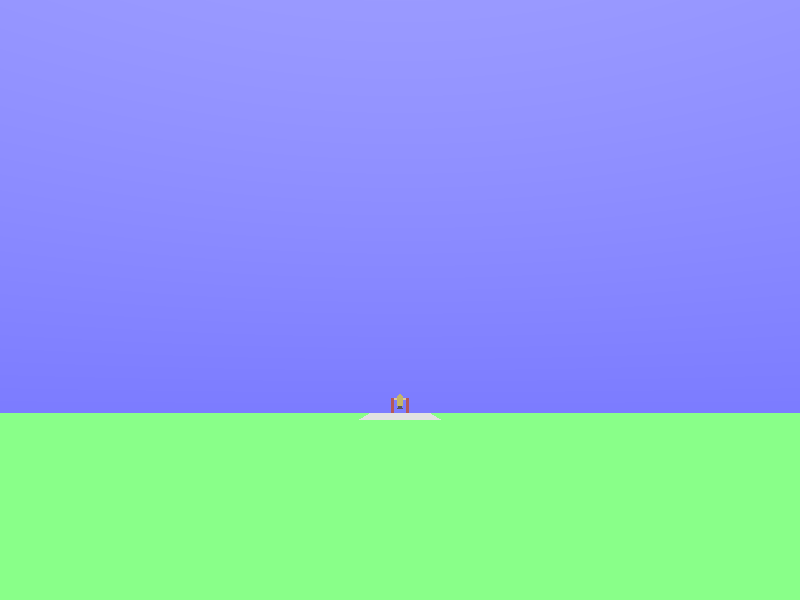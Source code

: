 #include "colors.inc"  
#include "textures.inc"

global_settings {
    noise_generator 3
    max_trace_level 4
}        

camera { 
   location <100, 1, 10> //cam
   look_at <0, 20, 0> //cam
}

light_source {
    <5000, 5000, 4000> 
    color rgb <1.0, 1.0, 1.0>
}  

light_source {
    <0, 2, 0> 
    color rgb <1.0, 0.35, 0.0> spotlight
    radius 25
    falloff 55
    point_at <0,0,0>    
}

union {
    cone {
        <0, -5, 0>, 15
        <0, 1, 0>, 5
        pigment {
            color rgb <0.75, 0.75, 0.75>
        }
    }

    box {
        <-0.5, 1, -1.5>, <0.5, 3.5, -1>
        pigment{
            color rgb <0.45, 0.1, 0.1>
        }
    }

    box {
        <-0.5, 1, 1.5>, <0.5, 3.5, 1>
        pigment{
            color rgb <0.45, 0.1, 0.1>     
            
        }  
    }
}


box {
    <-0.25, -0.125, 0>, <0.25, 0.125, 0.5>
    pigment{
        color rgb <0.25, 0.25, 0.25>
    }  
    material {
        texture { New_Brass }
        scale 1      
    }  
    rotate <0, 0, 0> //box1 
    translate <0, 3.375, -1.00> //box1
}

box { 
    <-0.25, -0.125, 0>, <0.25, 0.125, -0.5>
    pigment{
        color rgb <0.25, 0.25, 0.25>
    }  
    material {
        texture { New_Brass }
        scale 1      
    }  
    rotate <0, 0, 0> //box2
    translate <0, 3.375, 1.00> //box2
}


union {
    cylinder {
        <0, -0.75, 0>, <0, 0.75, 0>, 0.5
        pigment {
            color rgb <0.5, 0.5, 0.5>
        } 
          
        material {
            texture { Bronze_Metal }
            scale 1    
        } 
    }
         
    difference {  
        cone {
            <0, -1.25, 0>, 0.45
            <0, -0.75, 0>, 0.25
            pigment {
                color rgb <0.1, 0.1, 0.1>
            } 
        }     
        
        sphere {
             <0, -1.25, 0>, 0.35
        }
    }

    cone {
        <0, 0.75, 0>, 0.5
        <0, 1.25, 0>, 0
        pigment {
            color rgb <0.5, 0.5, 0.5>
        }
        
        material {
            texture { Bronze_Metal }
            scale 1         
        }  
    }
    
    translate <0, 3, 0> //rocket
}     

sky_sphere {
    pigment {     
        
      gradient y
      color_map {
        [0.5 color rgb <0.2, 0.2, 1.0>]
        [1.0 color rgb <0.4, 0.4, 1.0>]
      }
      scale 2
      translate -1
    }
}                  

plane {    
     y, 0
     pigment {
         color rgb <0.25, 1.0, 0.25>
     }
} //plane